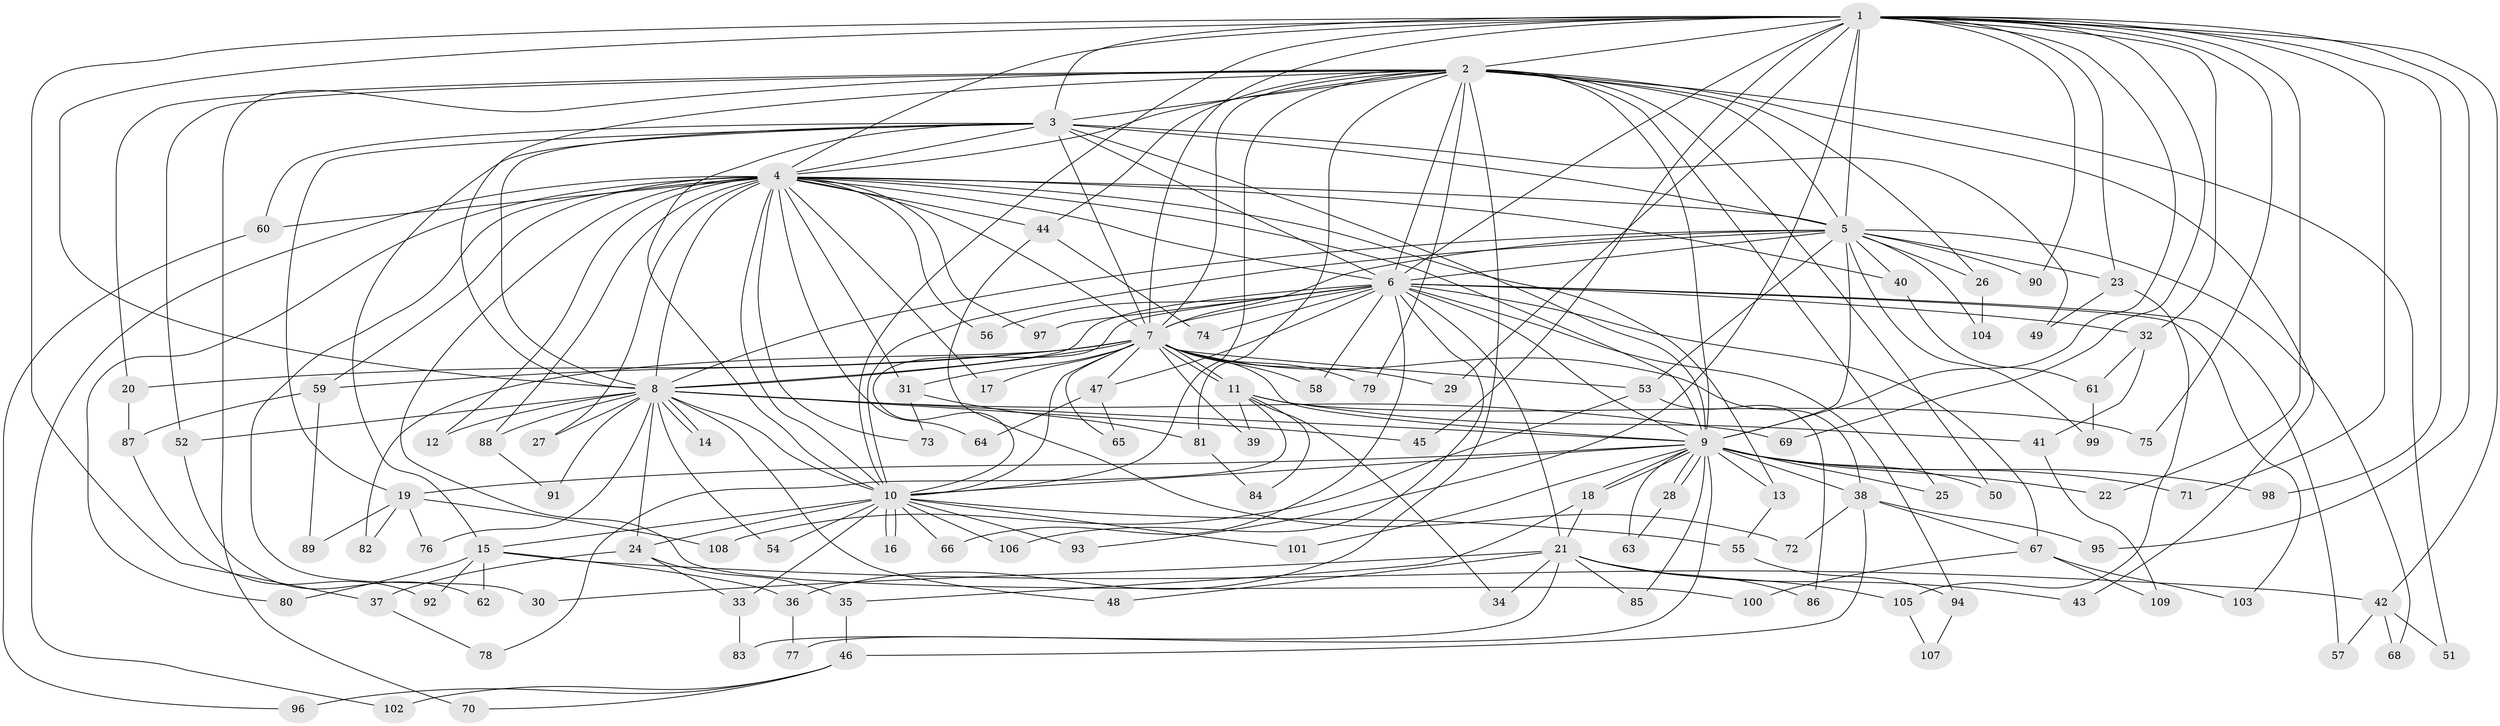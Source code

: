 // coarse degree distribution, {23: 0.015151515151515152, 2: 0.36363636363636365, 17: 0.045454545454545456, 3: 0.21212121212121213, 20: 0.015151515151515152, 16: 0.015151515151515152, 10: 0.015151515151515152, 4: 0.13636363636363635, 5: 0.030303030303030304, 6: 0.06060606060606061, 1: 0.045454545454545456, 19: 0.015151515151515152, 14: 0.015151515151515152, 18: 0.015151515151515152}
// Generated by graph-tools (version 1.1) at 2025/36/03/04/25 23:36:29]
// undirected, 109 vertices, 243 edges
graph export_dot {
  node [color=gray90,style=filled];
  1;
  2;
  3;
  4;
  5;
  6;
  7;
  8;
  9;
  10;
  11;
  12;
  13;
  14;
  15;
  16;
  17;
  18;
  19;
  20;
  21;
  22;
  23;
  24;
  25;
  26;
  27;
  28;
  29;
  30;
  31;
  32;
  33;
  34;
  35;
  36;
  37;
  38;
  39;
  40;
  41;
  42;
  43;
  44;
  45;
  46;
  47;
  48;
  49;
  50;
  51;
  52;
  53;
  54;
  55;
  56;
  57;
  58;
  59;
  60;
  61;
  62;
  63;
  64;
  65;
  66;
  67;
  68;
  69;
  70;
  71;
  72;
  73;
  74;
  75;
  76;
  77;
  78;
  79;
  80;
  81;
  82;
  83;
  84;
  85;
  86;
  87;
  88;
  89;
  90;
  91;
  92;
  93;
  94;
  95;
  96;
  97;
  98;
  99;
  100;
  101;
  102;
  103;
  104;
  105;
  106;
  107;
  108;
  109;
  1 -- 2;
  1 -- 3;
  1 -- 4;
  1 -- 5;
  1 -- 6;
  1 -- 7;
  1 -- 8;
  1 -- 9;
  1 -- 10;
  1 -- 22;
  1 -- 23;
  1 -- 29;
  1 -- 32;
  1 -- 37;
  1 -- 42;
  1 -- 45;
  1 -- 69;
  1 -- 71;
  1 -- 75;
  1 -- 90;
  1 -- 93;
  1 -- 95;
  1 -- 98;
  2 -- 3;
  2 -- 4;
  2 -- 5;
  2 -- 6;
  2 -- 7;
  2 -- 8;
  2 -- 9;
  2 -- 10;
  2 -- 20;
  2 -- 25;
  2 -- 26;
  2 -- 36;
  2 -- 43;
  2 -- 44;
  2 -- 50;
  2 -- 51;
  2 -- 52;
  2 -- 70;
  2 -- 79;
  2 -- 81;
  3 -- 4;
  3 -- 5;
  3 -- 6;
  3 -- 7;
  3 -- 8;
  3 -- 9;
  3 -- 10;
  3 -- 15;
  3 -- 19;
  3 -- 49;
  3 -- 60;
  4 -- 5;
  4 -- 6;
  4 -- 7;
  4 -- 8;
  4 -- 9;
  4 -- 10;
  4 -- 12;
  4 -- 13;
  4 -- 17;
  4 -- 27;
  4 -- 30;
  4 -- 31;
  4 -- 40;
  4 -- 44;
  4 -- 56;
  4 -- 59;
  4 -- 60;
  4 -- 64;
  4 -- 73;
  4 -- 80;
  4 -- 88;
  4 -- 97;
  4 -- 100;
  4 -- 102;
  5 -- 6;
  5 -- 7;
  5 -- 8;
  5 -- 9;
  5 -- 10;
  5 -- 23;
  5 -- 26;
  5 -- 40;
  5 -- 53;
  5 -- 68;
  5 -- 90;
  5 -- 99;
  5 -- 104;
  6 -- 7;
  6 -- 8;
  6 -- 9;
  6 -- 10;
  6 -- 21;
  6 -- 32;
  6 -- 47;
  6 -- 56;
  6 -- 57;
  6 -- 58;
  6 -- 66;
  6 -- 67;
  6 -- 74;
  6 -- 94;
  6 -- 97;
  6 -- 103;
  6 -- 106;
  7 -- 8;
  7 -- 9;
  7 -- 10;
  7 -- 11;
  7 -- 11;
  7 -- 17;
  7 -- 20;
  7 -- 29;
  7 -- 31;
  7 -- 38;
  7 -- 39;
  7 -- 47;
  7 -- 53;
  7 -- 58;
  7 -- 59;
  7 -- 65;
  7 -- 79;
  7 -- 82;
  8 -- 9;
  8 -- 10;
  8 -- 12;
  8 -- 14;
  8 -- 14;
  8 -- 24;
  8 -- 27;
  8 -- 45;
  8 -- 48;
  8 -- 52;
  8 -- 54;
  8 -- 69;
  8 -- 76;
  8 -- 88;
  8 -- 91;
  9 -- 10;
  9 -- 13;
  9 -- 18;
  9 -- 18;
  9 -- 19;
  9 -- 22;
  9 -- 25;
  9 -- 28;
  9 -- 28;
  9 -- 38;
  9 -- 50;
  9 -- 63;
  9 -- 71;
  9 -- 77;
  9 -- 85;
  9 -- 98;
  9 -- 101;
  10 -- 15;
  10 -- 16;
  10 -- 16;
  10 -- 24;
  10 -- 33;
  10 -- 54;
  10 -- 55;
  10 -- 66;
  10 -- 93;
  10 -- 101;
  10 -- 106;
  11 -- 34;
  11 -- 39;
  11 -- 41;
  11 -- 75;
  11 -- 78;
  11 -- 84;
  13 -- 55;
  15 -- 36;
  15 -- 42;
  15 -- 62;
  15 -- 80;
  15 -- 92;
  18 -- 21;
  18 -- 35;
  19 -- 76;
  19 -- 82;
  19 -- 89;
  19 -- 108;
  20 -- 87;
  21 -- 30;
  21 -- 34;
  21 -- 43;
  21 -- 48;
  21 -- 83;
  21 -- 85;
  21 -- 86;
  21 -- 105;
  23 -- 49;
  23 -- 105;
  24 -- 33;
  24 -- 35;
  24 -- 37;
  26 -- 104;
  28 -- 63;
  31 -- 73;
  31 -- 81;
  32 -- 41;
  32 -- 61;
  33 -- 83;
  35 -- 46;
  36 -- 77;
  37 -- 78;
  38 -- 46;
  38 -- 67;
  38 -- 72;
  38 -- 95;
  40 -- 61;
  41 -- 109;
  42 -- 51;
  42 -- 57;
  42 -- 68;
  44 -- 72;
  44 -- 74;
  46 -- 70;
  46 -- 96;
  46 -- 102;
  47 -- 64;
  47 -- 65;
  52 -- 62;
  53 -- 86;
  53 -- 108;
  55 -- 94;
  59 -- 87;
  59 -- 89;
  60 -- 96;
  61 -- 99;
  67 -- 100;
  67 -- 103;
  67 -- 109;
  81 -- 84;
  87 -- 92;
  88 -- 91;
  94 -- 107;
  105 -- 107;
}
